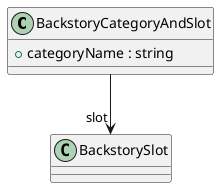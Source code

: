 @startuml
class BackstoryCategoryAndSlot {
    + categoryName : string
}
BackstoryCategoryAndSlot --> "slot" BackstorySlot
@enduml
